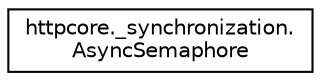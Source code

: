 digraph "Graphical Class Hierarchy"
{
 // LATEX_PDF_SIZE
  edge [fontname="Helvetica",fontsize="10",labelfontname="Helvetica",labelfontsize="10"];
  node [fontname="Helvetica",fontsize="10",shape=record];
  rankdir="LR";
  Node0 [label="httpcore._synchronization.\lAsyncSemaphore",height=0.2,width=0.4,color="black", fillcolor="white", style="filled",URL="$classhttpcore_1_1__synchronization_1_1AsyncSemaphore.html",tooltip=" "];
}
